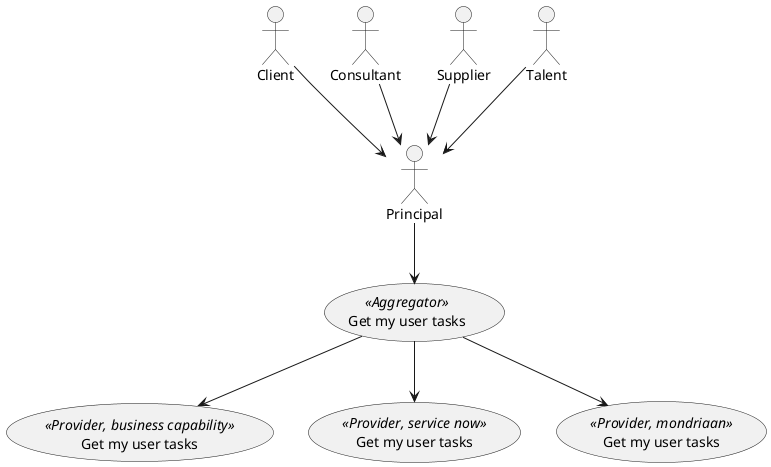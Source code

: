 @startuml

:Principal:

:Client:
:Consultant:
:Supplier:
:Talent:


(Get my user tasks) as (Use) <<Aggregator>>

(Get my user tasks) as (Use1) <<Provider, business capability>>
(Get my user tasks) as (Use2) <<Provider, service now>>
(Get my user tasks) as (Use3) <<Provider, mondriaan>>

Client --> Principal
Consultant --> Principal
Supplier --> Principal
Talent --> Principal

Principal --> (Use)

(Use) --> (Use1)
(Use) --> (Use2)
(Use) --> (Use3)

@enduml